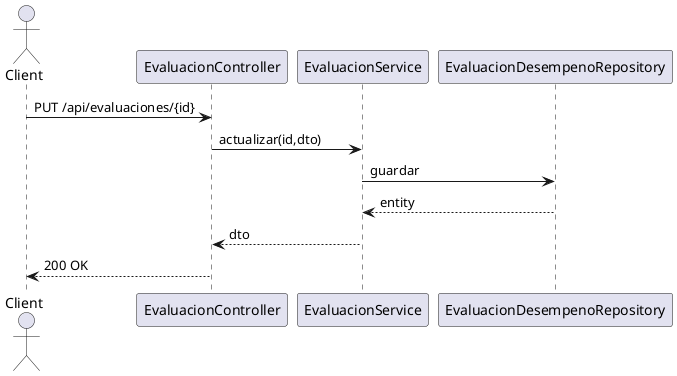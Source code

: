 @startuml
actor Client
Client -> EvaluacionController : PUT /api/evaluaciones/{id}
EvaluacionController -> EvaluacionService : actualizar(id,dto)
EvaluacionService -> EvaluacionDesempenoRepository : guardar
EvaluacionDesempenoRepository --> EvaluacionService : entity
EvaluacionService --> EvaluacionController : dto
EvaluacionController --> Client : 200 OK
@enduml
